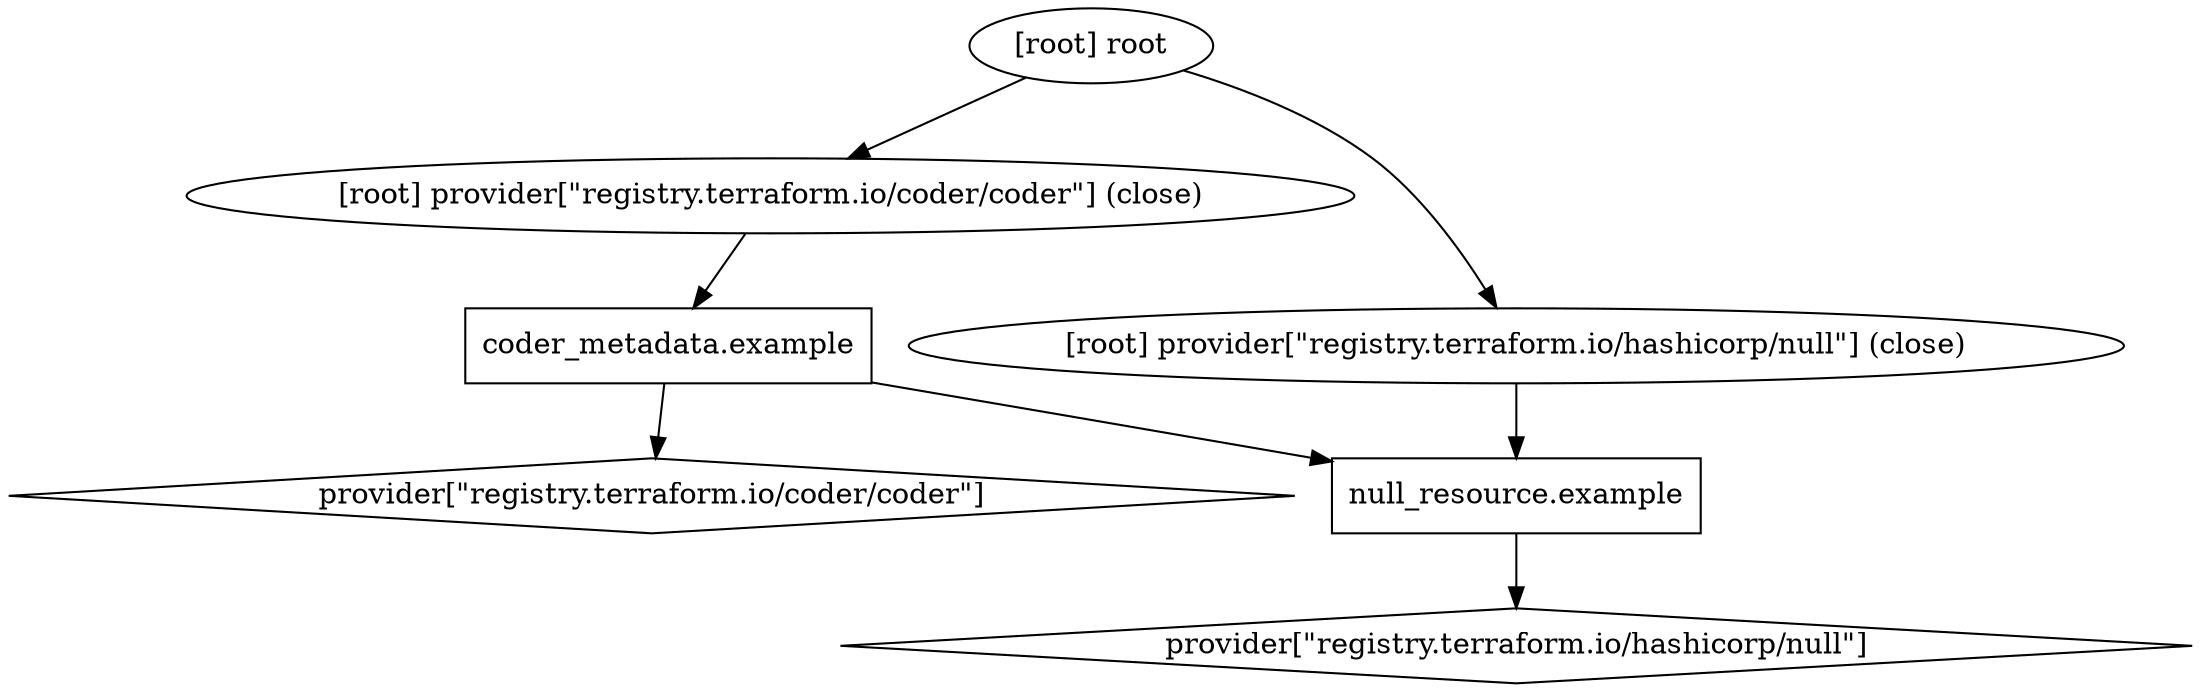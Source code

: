digraph {
	compound = "true"
	newrank = "true"
	subgraph "root" {
		"[root] coder_metadata.example (expand)" [label = "coder_metadata.example", shape = "box"]
		"[root] null_resource.example (expand)" [label = "null_resource.example", shape = "box"]
		"[root] provider[\"registry.terraform.io/coder/coder\"]" [label = "provider[\"registry.terraform.io/coder/coder\"]", shape = "diamond"]
		"[root] provider[\"registry.terraform.io/hashicorp/null\"]" [label = "provider[\"registry.terraform.io/hashicorp/null\"]", shape = "diamond"]
		"[root] coder_metadata.example (expand)" -> "[root] null_resource.example (expand)"
		"[root] coder_metadata.example (expand)" -> "[root] provider[\"registry.terraform.io/coder/coder\"]"
		"[root] null_resource.example (expand)" -> "[root] provider[\"registry.terraform.io/hashicorp/null\"]"
		"[root] provider[\"registry.terraform.io/coder/coder\"] (close)" -> "[root] coder_metadata.example (expand)"
		"[root] provider[\"registry.terraform.io/hashicorp/null\"] (close)" -> "[root] null_resource.example (expand)"
		"[root] root" -> "[root] provider[\"registry.terraform.io/coder/coder\"] (close)"
		"[root] root" -> "[root] provider[\"registry.terraform.io/hashicorp/null\"] (close)"
	}
}
